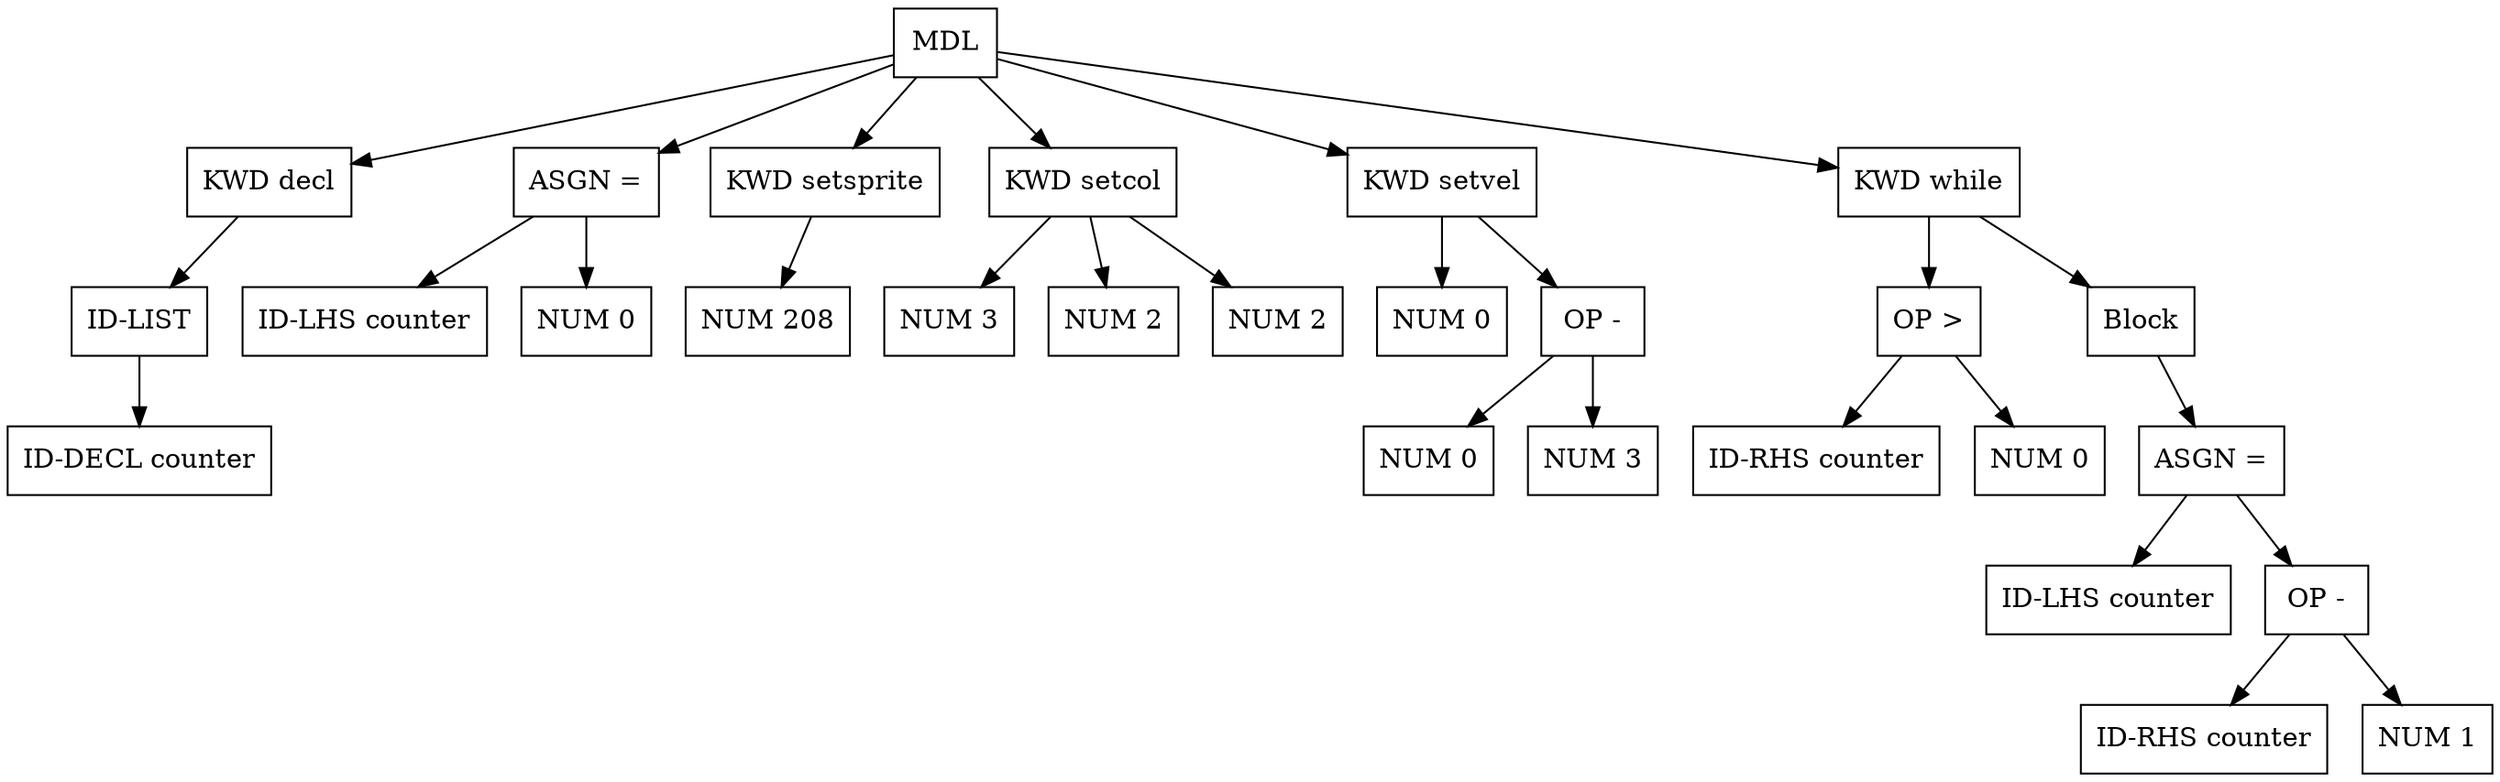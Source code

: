 digraph G {
node [shape = circle];
node1482 [ uuid = "15aa8841-690f-4ae6-9579-75ab2611bff7" shape = "record" label = "MDL
 " ];
node1483 [ uuid = "ccdcf985-1878-487c-b1c4-55962d7c5087" shape = "record" label = "KWD
 decl" ];
node1484 [ uuid = "69dacf6e-7793-4121-8cfe-b4dfc2140395" shape = "record" label = "ID-LIST
 " ];
node1485 [ uuid = "3317f3c5-4358-47fc-b203-8ac244c48797" shape = "record" label = "ID-DECL
 counter" ];
node1484 -> node1485;
node1483 -> node1484;
node1482 -> node1483;
node1487 [ uuid = "d62b6563-a680-4344-9992-653acc314331" shape = "record" label = "ASGN
 =" ];
node1486 [ uuid = "b1af2fc6-5fe9-4a4b-818a-3aec03694b1c" shape = "record" label = "ID-LHS
 counter" ];
node1487 -> node1486;
node1488 [ uuid = "15ad897b-a83c-40dc-bbe3-a8acf9330a2e" shape = "record" label = "NUM
 0" ];
node1487 -> node1488;
node1482 -> node1487;
node1489 [ uuid = "1e889dfe-9d9f-43e9-9ca7-18df5b90e2a5" shape = "record" label = "KWD
 setsprite" ];
node1490 [ uuid = "b09d5c44-77ad-4a3c-8c57-3700d4d26fdb" shape = "record" label = "NUM
 208" ];
node1489 -> node1490;
node1482 -> node1489;
node1491 [ uuid = "643ef91b-cb8a-41f6-a6d1-2910427b83ec" shape = "record" label = "KWD
 setcol" ];
node1492 [ uuid = "b022e7e6-adb9-4f52-8a0d-f2b5d6924daa" shape = "record" label = "NUM
 3" ];
node1491 -> node1492;
node1493 [ uuid = "e14e1003-27ca-44fb-898c-5db109b344cb" shape = "record" label = "NUM
 2" ];
node1491 -> node1493;
node1494 [ uuid = "d0c747ab-bda2-46be-8293-83cbf2014241" shape = "record" label = "NUM
 2" ];
node1491 -> node1494;
node1482 -> node1491;
node1495 [ uuid = "6216961a-2923-449b-8beb-bde1b38da90e" shape = "record" label = "KWD
 setvel" ];
node1496 [ uuid = "5a23d695-137a-423c-a6f0-975b88199cb4" shape = "record" label = "NUM
 0" ];
node1495 -> node1496;
node1498 [ uuid = "c86f6a96-b92e-467a-906c-ed7d5134e92a" shape = "record" label = "OP
 -" ];
node1497 [ uuid = "d32b0477-5f08-41f2-89d7-8c0efcd0380e" shape = "record" label = "NUM
 0" ];
node1498 -> node1497;
node1499 [ uuid = "4aaf678d-bd69-4be2-b1b3-f0d6cedd2e76" shape = "record" label = "NUM
 3" ];
node1498 -> node1499;
node1495 -> node1498;
node1482 -> node1495;
node1500 [ uuid = "e5eac0cd-3516-4784-8855-451691777825" shape = "record" label = "KWD
 while" ];
node1502 [ uuid = "3a8442e7-4f30-4a2d-91ab-05a5435d5aad" shape = "record" label = "OP
 \>" ];
node1501 [ uuid = "8144325f-53e0-448b-b5c5-372bb66efd6a" shape = "record" label = "ID-RHS
 counter" ];
node1502 -> node1501;
node1503 [ uuid = "9f011c0c-12a7-429f-8ed2-bdef020b9e12" shape = "record" label = "NUM
 0" ];
node1502 -> node1503;
node1500 -> node1502;
node1504 [ uuid = "e5764da7-e02d-42ec-913d-de1af63022e7" shape = "record" label = "Block
 " ];
node1506 [ uuid = "6e5ab1b5-b76e-46d8-ba0f-92e8869f974b" shape = "record" label = "ASGN
 =" ];
node1505 [ uuid = "cee5b857-6e46-4332-9524-40f0169f9839" shape = "record" label = "ID-LHS
 counter" ];
node1506 -> node1505;
node1508 [ uuid = "d059934d-473a-430b-9e1f-c10dc45327ec" shape = "record" label = "OP
 -" ];
node1507 [ uuid = "af83aa94-4fed-4e43-bff0-71119bc31c21" shape = "record" label = "ID-RHS
 counter" ];
node1508 -> node1507;
node1509 [ uuid = "9ef70178-fb35-4020-88b9-85eefcd45a40" shape = "record" label = "NUM
 1" ];
node1508 -> node1509;
node1506 -> node1508;
node1504 -> node1506;
node1500 -> node1504;
node1482 -> node1500;
}
